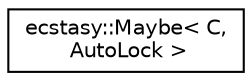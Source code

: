 digraph "Graphical Class Hierarchy"
{
 // LATEX_PDF_SIZE
  edge [fontname="Helvetica",fontsize="10",labelfontname="Helvetica",labelfontsize="10"];
  node [fontname="Helvetica",fontsize="10",shape=record];
  rankdir="LR";
  Node0 [label="ecstasy::Maybe\< C,\l AutoLock \>",height=0.2,width=0.4,color="black", fillcolor="white", style="filled",URL="$structecstasy_1_1_maybe.html",tooltip="Placeholder for ecstasy::query::modifier::Maybe."];
}
